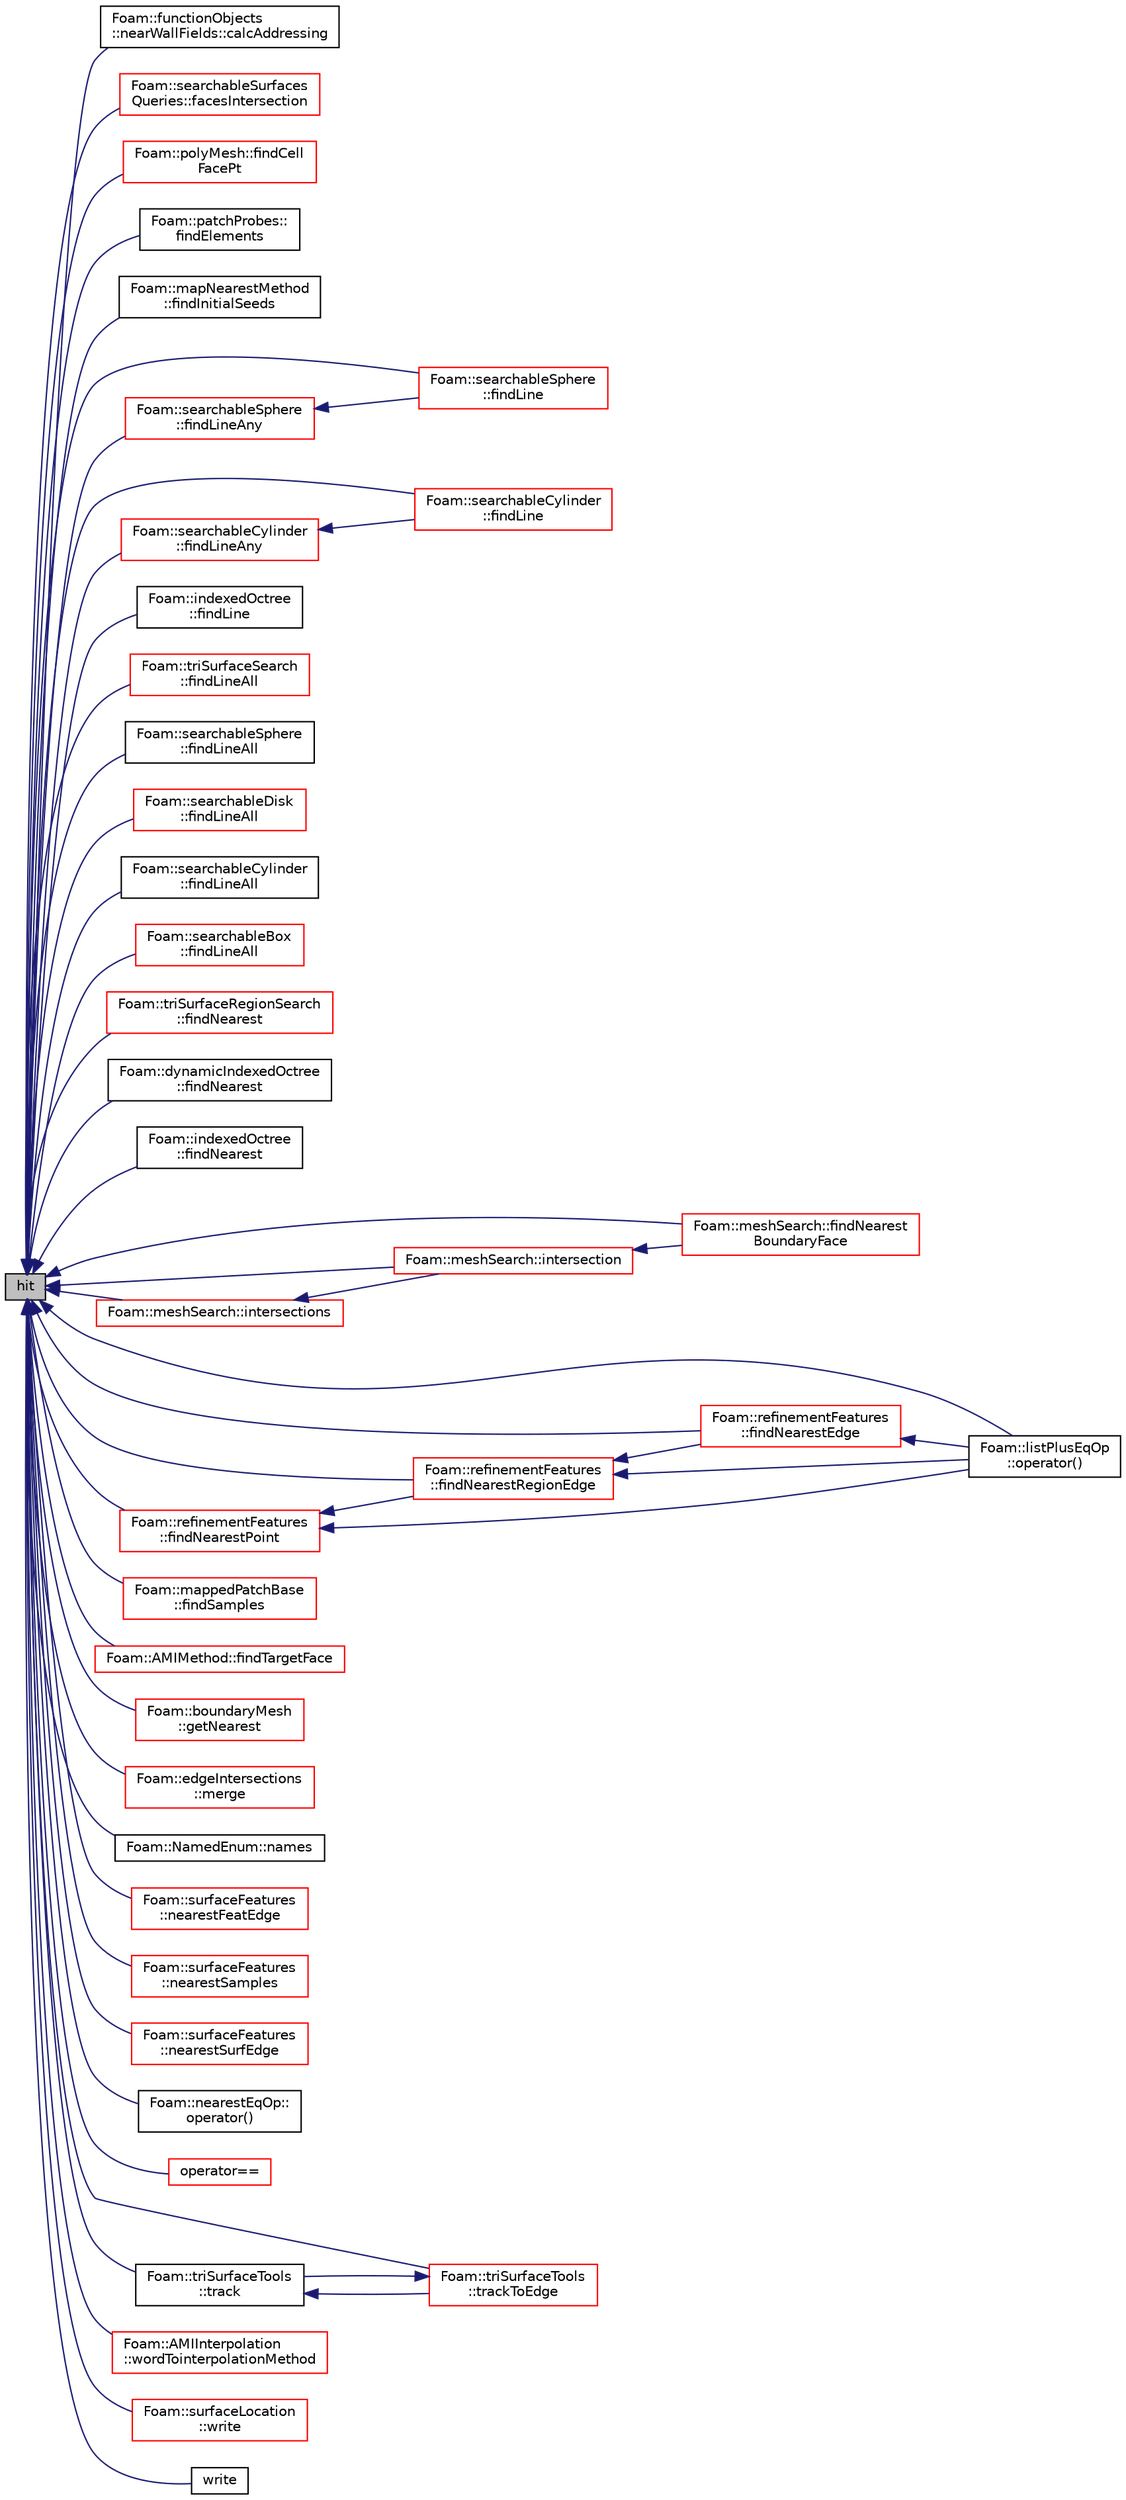 digraph "hit"
{
  bgcolor="transparent";
  edge [fontname="Helvetica",fontsize="10",labelfontname="Helvetica",labelfontsize="10"];
  node [fontname="Helvetica",fontsize="10",shape=record];
  rankdir="LR";
  Node1 [label="hit",height=0.2,width=0.4,color="black", fillcolor="grey75", style="filled", fontcolor="black"];
  Node1 -> Node2 [dir="back",color="midnightblue",fontsize="10",style="solid",fontname="Helvetica"];
  Node2 [label="Foam::functionObjects\l::nearWallFields::calcAddressing",height=0.2,width=0.4,color="black",URL="$a01622.html#a7097a017d4eac4116d58a3cdbf507891",tooltip="Calculate addressing from cells back to patch faces. "];
  Node1 -> Node3 [dir="back",color="midnightblue",fontsize="10",style="solid",fontname="Helvetica"];
  Node3 [label="Foam::searchableSurfaces\lQueries::facesIntersection",height=0.2,width=0.4,color="red",URL="$a02344.html#acb9d482795efa8a31d55d0234edd47db",tooltip="Calculate point which is on a set of surfaces. WIP. "];
  Node1 -> Node4 [dir="back",color="midnightblue",fontsize="10",style="solid",fontname="Helvetica"];
  Node4 [label="Foam::polyMesh::findCell\lFacePt",height=0.2,width=0.4,color="red",URL="$a01961.html#a7fc563a56fa5a04c0c5a4c32a9669608",tooltip="Find the cell, tetFacei and tetPti for point p. "];
  Node1 -> Node5 [dir="back",color="midnightblue",fontsize="10",style="solid",fontname="Helvetica"];
  Node5 [label="Foam::patchProbes::\lfindElements",height=0.2,width=0.4,color="black",URL="$a01855.html#a852f621399b6ee1f3467e69a1d5fe8b4",tooltip="Find elements containing patchProbes. "];
  Node1 -> Node6 [dir="back",color="midnightblue",fontsize="10",style="solid",fontname="Helvetica"];
  Node6 [label="Foam::mapNearestMethod\l::findInitialSeeds",height=0.2,width=0.4,color="black",URL="$a01447.html#a2be5fd18fd6867dbc7ad181ed496a9fb",tooltip="Find indices of overlapping cells in src and tgt meshes - returns. "];
  Node1 -> Node7 [dir="back",color="midnightblue",fontsize="10",style="solid",fontname="Helvetica"];
  Node7 [label="Foam::searchableSphere\l::findLine",height=0.2,width=0.4,color="red",URL="$a02337.html#a099df5ddaf17545f9b58aeaceead2dab",tooltip="Find first intersection on segment from start to end. "];
  Node1 -> Node8 [dir="back",color="midnightblue",fontsize="10",style="solid",fontname="Helvetica"];
  Node8 [label="Foam::searchableCylinder\l::findLine",height=0.2,width=0.4,color="red",URL="$a02332.html#a099df5ddaf17545f9b58aeaceead2dab",tooltip="Find first intersection on segment from start to end. "];
  Node1 -> Node9 [dir="back",color="midnightblue",fontsize="10",style="solid",fontname="Helvetica"];
  Node9 [label="Foam::indexedOctree\l::findLine",height=0.2,width=0.4,color="black",URL="$a01075.html#a978a0dc911232f73db03506cdfa115d8"];
  Node1 -> Node10 [dir="back",color="midnightblue",fontsize="10",style="solid",fontname="Helvetica"];
  Node10 [label="Foam::triSurfaceSearch\l::findLineAll",height=0.2,width=0.4,color="red",URL="$a02785.html#ae3174da13b793587320737d1ab97100f",tooltip="Calculate all intersections from start to end. "];
  Node1 -> Node11 [dir="back",color="midnightblue",fontsize="10",style="solid",fontname="Helvetica"];
  Node11 [label="Foam::searchableSphere\l::findLineAll",height=0.2,width=0.4,color="black",URL="$a02337.html#a22df1d4ae0772ff535fd44a86742d198",tooltip="Get all intersections in order from start to end. "];
  Node1 -> Node12 [dir="back",color="midnightblue",fontsize="10",style="solid",fontname="Helvetica"];
  Node12 [label="Foam::searchableDisk\l::findLineAll",height=0.2,width=0.4,color="red",URL="$a02333.html#a22df1d4ae0772ff535fd44a86742d198",tooltip="Get all intersections in order from start to end. "];
  Node1 -> Node13 [dir="back",color="midnightblue",fontsize="10",style="solid",fontname="Helvetica"];
  Node13 [label="Foam::searchableCylinder\l::findLineAll",height=0.2,width=0.4,color="black",URL="$a02332.html#a22df1d4ae0772ff535fd44a86742d198",tooltip="Get all intersections in order from start to end. "];
  Node1 -> Node14 [dir="back",color="midnightblue",fontsize="10",style="solid",fontname="Helvetica"];
  Node14 [label="Foam::searchableBox\l::findLineAll",height=0.2,width=0.4,color="red",URL="$a02330.html#a22df1d4ae0772ff535fd44a86742d198",tooltip="Get all intersections in order from start to end. "];
  Node1 -> Node15 [dir="back",color="midnightblue",fontsize="10",style="solid",fontname="Helvetica"];
  Node15 [label="Foam::searchableSphere\l::findLineAny",height=0.2,width=0.4,color="red",URL="$a02337.html#ac65d782c6c6dd90c8a8f260986b64cf4",tooltip="Return any intersection on segment from start to end. "];
  Node15 -> Node7 [dir="back",color="midnightblue",fontsize="10",style="solid",fontname="Helvetica"];
  Node1 -> Node16 [dir="back",color="midnightblue",fontsize="10",style="solid",fontname="Helvetica"];
  Node16 [label="Foam::searchableCylinder\l::findLineAny",height=0.2,width=0.4,color="red",URL="$a02332.html#ac65d782c6c6dd90c8a8f260986b64cf4",tooltip="Return any intersection on segment from start to end. "];
  Node16 -> Node8 [dir="back",color="midnightblue",fontsize="10",style="solid",fontname="Helvetica"];
  Node1 -> Node17 [dir="back",color="midnightblue",fontsize="10",style="solid",fontname="Helvetica"];
  Node17 [label="Foam::triSurfaceRegionSearch\l::findNearest",height=0.2,width=0.4,color="red",URL="$a02784.html#a69bcd34d73a8f4c3073df951738cfc2a",tooltip="Find the nearest point on the surface out of the regions. "];
  Node1 -> Node18 [dir="back",color="midnightblue",fontsize="10",style="solid",fontname="Helvetica"];
  Node18 [label="Foam::dynamicIndexedOctree\l::findNearest",height=0.2,width=0.4,color="black",URL="$a00611.html#a2db1ff77908c7819fb3e192caa364040",tooltip="Low level: calculate nearest starting from subnode. "];
  Node1 -> Node19 [dir="back",color="midnightblue",fontsize="10",style="solid",fontname="Helvetica"];
  Node19 [label="Foam::indexedOctree\l::findNearest",height=0.2,width=0.4,color="black",URL="$a01075.html#a87d33cc27610bf4cfd3a5abac58af399",tooltip="Low level: calculate nearest starting from subnode. "];
  Node1 -> Node20 [dir="back",color="midnightblue",fontsize="10",style="solid",fontname="Helvetica"];
  Node20 [label="Foam::meshSearch::findNearest\lBoundaryFace",height=0.2,width=0.4,color="red",URL="$a01511.html#ad28edd754a2ff6caec90415660e87114",tooltip="Find nearest boundary face. "];
  Node1 -> Node21 [dir="back",color="midnightblue",fontsize="10",style="solid",fontname="Helvetica"];
  Node21 [label="Foam::refinementFeatures\l::findNearestEdge",height=0.2,width=0.4,color="red",URL="$a02171.html#a54a38a30d12368aeb05534de2e216f3d",tooltip="Find nearest point on nearest feature edge. Sets: "];
  Node21 -> Node22 [dir="back",color="midnightblue",fontsize="10",style="solid",fontname="Helvetica"];
  Node22 [label="Foam::listPlusEqOp\l::operator()",height=0.2,width=0.4,color="black",URL="$a01401.html#ae4420a9fd791f5ab9ebad1a3150ba899"];
  Node1 -> Node23 [dir="back",color="midnightblue",fontsize="10",style="solid",fontname="Helvetica"];
  Node23 [label="Foam::refinementFeatures\l::findNearestPoint",height=0.2,width=0.4,color="red",URL="$a02171.html#af325395e896cf5a85e7d72a0c8c34735",tooltip="Find nearest feature point. Sets: "];
  Node23 -> Node24 [dir="back",color="midnightblue",fontsize="10",style="solid",fontname="Helvetica"];
  Node24 [label="Foam::refinementFeatures\l::findNearestRegionEdge",height=0.2,width=0.4,color="red",URL="$a02171.html#a3c1594dfe7daf51065b42d9a71f2305d",tooltip="Find nearest point on nearest region edge. Sets: "];
  Node24 -> Node21 [dir="back",color="midnightblue",fontsize="10",style="solid",fontname="Helvetica"];
  Node24 -> Node22 [dir="back",color="midnightblue",fontsize="10",style="solid",fontname="Helvetica"];
  Node23 -> Node22 [dir="back",color="midnightblue",fontsize="10",style="solid",fontname="Helvetica"];
  Node1 -> Node24 [dir="back",color="midnightblue",fontsize="10",style="solid",fontname="Helvetica"];
  Node1 -> Node25 [dir="back",color="midnightblue",fontsize="10",style="solid",fontname="Helvetica"];
  Node25 [label="Foam::mappedPatchBase\l::findSamples",height=0.2,width=0.4,color="red",URL="$a01457.html#af1dadf58aa8d06f7448d1859188f909d",tooltip="Find cells/faces containing samples. "];
  Node1 -> Node26 [dir="back",color="midnightblue",fontsize="10",style="solid",fontname="Helvetica"];
  Node26 [label="Foam::AMIMethod::findTargetFace",height=0.2,width=0.4,color="red",URL="$a00048.html#a9027f4dc512aeaddb9ea5d1884e4a229",tooltip="Find face on target patch that overlaps source face. "];
  Node1 -> Node27 [dir="back",color="midnightblue",fontsize="10",style="solid",fontname="Helvetica"];
  Node27 [label="Foam::boundaryMesh\l::getNearest",height=0.2,width=0.4,color="red",URL="$a00150.html#afc0c1d142df9fc42e5efffdf1f144d3a",tooltip="Get bMesh index of nearest face for every boundary face in. "];
  Node1 -> Node28 [dir="back",color="midnightblue",fontsize="10",style="solid",fontname="Helvetica"];
  Node28 [label="Foam::meshSearch::intersection",height=0.2,width=0.4,color="red",URL="$a01511.html#a2631aca19330f06a6f56e58f5095abe0",tooltip="Find first intersection of boundary in segment [pStart, pEnd]. "];
  Node28 -> Node20 [dir="back",color="midnightblue",fontsize="10",style="solid",fontname="Helvetica"];
  Node1 -> Node29 [dir="back",color="midnightblue",fontsize="10",style="solid",fontname="Helvetica"];
  Node29 [label="Foam::meshSearch::intersections",height=0.2,width=0.4,color="red",URL="$a01511.html#ac8bf48d32d0edf70564b549a79c0deac",tooltip="Find all intersections of boundary within segment pStart .. pEnd. "];
  Node29 -> Node28 [dir="back",color="midnightblue",fontsize="10",style="solid",fontname="Helvetica"];
  Node1 -> Node30 [dir="back",color="midnightblue",fontsize="10",style="solid",fontname="Helvetica"];
  Node30 [label="Foam::edgeIntersections\l::merge",height=0.2,width=0.4,color="red",URL="$a00626.html#a987539e16097f548da5dde54bbc38a40",tooltip="Merge (or override) edge intersection for a subset. "];
  Node1 -> Node31 [dir="back",color="midnightblue",fontsize="10",style="solid",fontname="Helvetica"];
  Node31 [label="Foam::NamedEnum::names",height=0.2,width=0.4,color="black",URL="$a01609.html#a7350da3a0edd92cd11e6c479c9967dc8"];
  Node1 -> Node32 [dir="back",color="midnightblue",fontsize="10",style="solid",fontname="Helvetica"];
  Node32 [label="Foam::surfaceFeatures\l::nearestFeatEdge",height=0.2,width=0.4,color="red",URL="$a02567.html#a1886e792c1c3df0142ae87adadbd7aef",tooltip="Find nearest feature edge to each surface edge. Uses the. "];
  Node1 -> Node33 [dir="back",color="midnightblue",fontsize="10",style="solid",fontname="Helvetica"];
  Node33 [label="Foam::surfaceFeatures\l::nearestSamples",height=0.2,width=0.4,color="red",URL="$a02567.html#a05b6a62c91ca3d68db42ba635ff1f307",tooltip="Find nearest sample for selected surface points. "];
  Node1 -> Node34 [dir="back",color="midnightblue",fontsize="10",style="solid",fontname="Helvetica"];
  Node34 [label="Foam::surfaceFeatures\l::nearestSurfEdge",height=0.2,width=0.4,color="red",URL="$a02567.html#ac9d88c671fbfe12e0526038fb054c11d",tooltip="Find nearest surface edge (out of selectedEdges) for. "];
  Node1 -> Node22 [dir="back",color="midnightblue",fontsize="10",style="solid",fontname="Helvetica"];
  Node1 -> Node35 [dir="back",color="midnightblue",fontsize="10",style="solid",fontname="Helvetica"];
  Node35 [label="Foam::nearestEqOp::\loperator()",height=0.2,width=0.4,color="black",URL="$a01616.html#aca31c134b06f127a240af78f11932306"];
  Node1 -> Node36 [dir="back",color="midnightblue",fontsize="10",style="solid",fontname="Helvetica"];
  Node36 [label="operator==",height=0.2,width=0.4,color="red",URL="$a01929.html#aef9ed56f17abfe0ef48bcba7eb52f8bc"];
  Node1 -> Node37 [dir="back",color="midnightblue",fontsize="10",style="solid",fontname="Helvetica"];
  Node37 [label="Foam::triSurfaceTools\l::track",height=0.2,width=0.4,color="black",URL="$a02786.html#af4b1f3e416f4fde67a1e6843a4e1c19e",tooltip="Track from edge to edge across surface. Uses trackToEdge. "];
  Node37 -> Node38 [dir="back",color="midnightblue",fontsize="10",style="solid",fontname="Helvetica"];
  Node38 [label="Foam::triSurfaceTools\l::trackToEdge",height=0.2,width=0.4,color="red",URL="$a02786.html#a6d8fd04b37cd0ac3c45134c26f9ba40c",tooltip="Track on surface to get closer to point. "];
  Node38 -> Node37 [dir="back",color="midnightblue",fontsize="10",style="solid",fontname="Helvetica"];
  Node1 -> Node38 [dir="back",color="midnightblue",fontsize="10",style="solid",fontname="Helvetica"];
  Node1 -> Node39 [dir="back",color="midnightblue",fontsize="10",style="solid",fontname="Helvetica"];
  Node39 [label="Foam::AMIInterpolation\l::wordTointerpolationMethod",height=0.2,width=0.4,color="red",URL="$a00047.html#a60e3ed16ffdfe716b129e1e10820c506",tooltip="Convert word to interpolationMethod. "];
  Node1 -> Node40 [dir="back",color="midnightblue",fontsize="10",style="solid",fontname="Helvetica"];
  Node40 [label="Foam::surfaceLocation\l::write",height=0.2,width=0.4,color="red",URL="$a02576.html#ac46794559b7ceed2ee99203d84784f86",tooltip="Write info to os. "];
  Node1 -> Node41 [dir="back",color="midnightblue",fontsize="10",style="solid",fontname="Helvetica"];
  Node41 [label="write",height=0.2,width=0.4,color="black",URL="$a01929.html#abc3cd62ff33f4830f9e4cfceed468856"];
}
